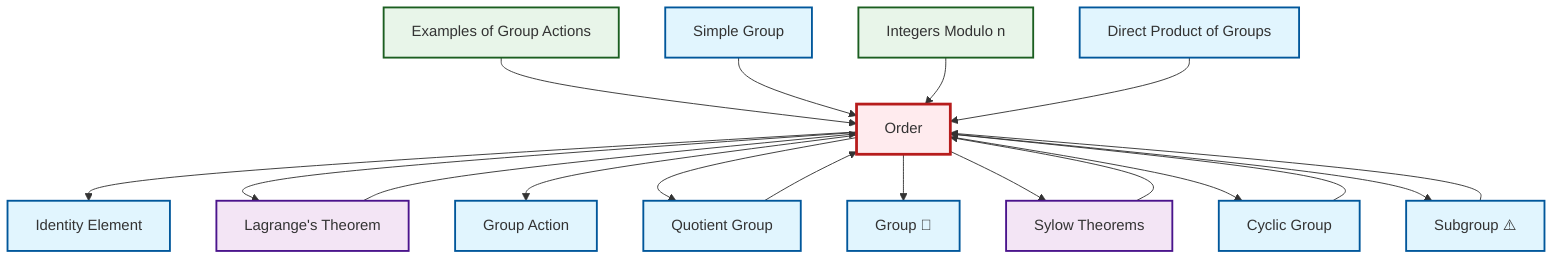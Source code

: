 graph TD
    classDef definition fill:#e1f5fe,stroke:#01579b,stroke-width:2px
    classDef theorem fill:#f3e5f5,stroke:#4a148c,stroke-width:2px
    classDef axiom fill:#fff3e0,stroke:#e65100,stroke-width:2px
    classDef example fill:#e8f5e9,stroke:#1b5e20,stroke-width:2px
    classDef current fill:#ffebee,stroke:#b71c1c,stroke-width:3px
    ex-quotient-integers-mod-n["Integers Modulo n"]:::example
    def-group["Group 📝"]:::definition
    def-order["Order"]:::definition
    def-quotient-group["Quotient Group"]:::definition
    thm-lagrange["Lagrange's Theorem"]:::theorem
    def-group-action["Group Action"]:::definition
    def-direct-product["Direct Product of Groups"]:::definition
    thm-sylow["Sylow Theorems"]:::theorem
    def-cyclic-group["Cyclic Group"]:::definition
    def-identity-element["Identity Element"]:::definition
    def-subgroup["Subgroup ⚠️"]:::definition
    ex-group-action-examples["Examples of Group Actions"]:::example
    def-simple-group["Simple Group"]:::definition
    def-order --> def-identity-element
    thm-sylow --> def-order
    def-order --> thm-lagrange
    ex-group-action-examples --> def-order
    def-quotient-group --> def-order
    def-subgroup --> def-order
    def-simple-group --> def-order
    ex-quotient-integers-mod-n --> def-order
    thm-lagrange --> def-order
    def-cyclic-group --> def-order
    def-order --> def-group-action
    def-order --> def-quotient-group
    def-order --> def-group
    def-order --> thm-sylow
    def-direct-product --> def-order
    def-order --> def-cyclic-group
    def-order --> def-subgroup
    class def-order current